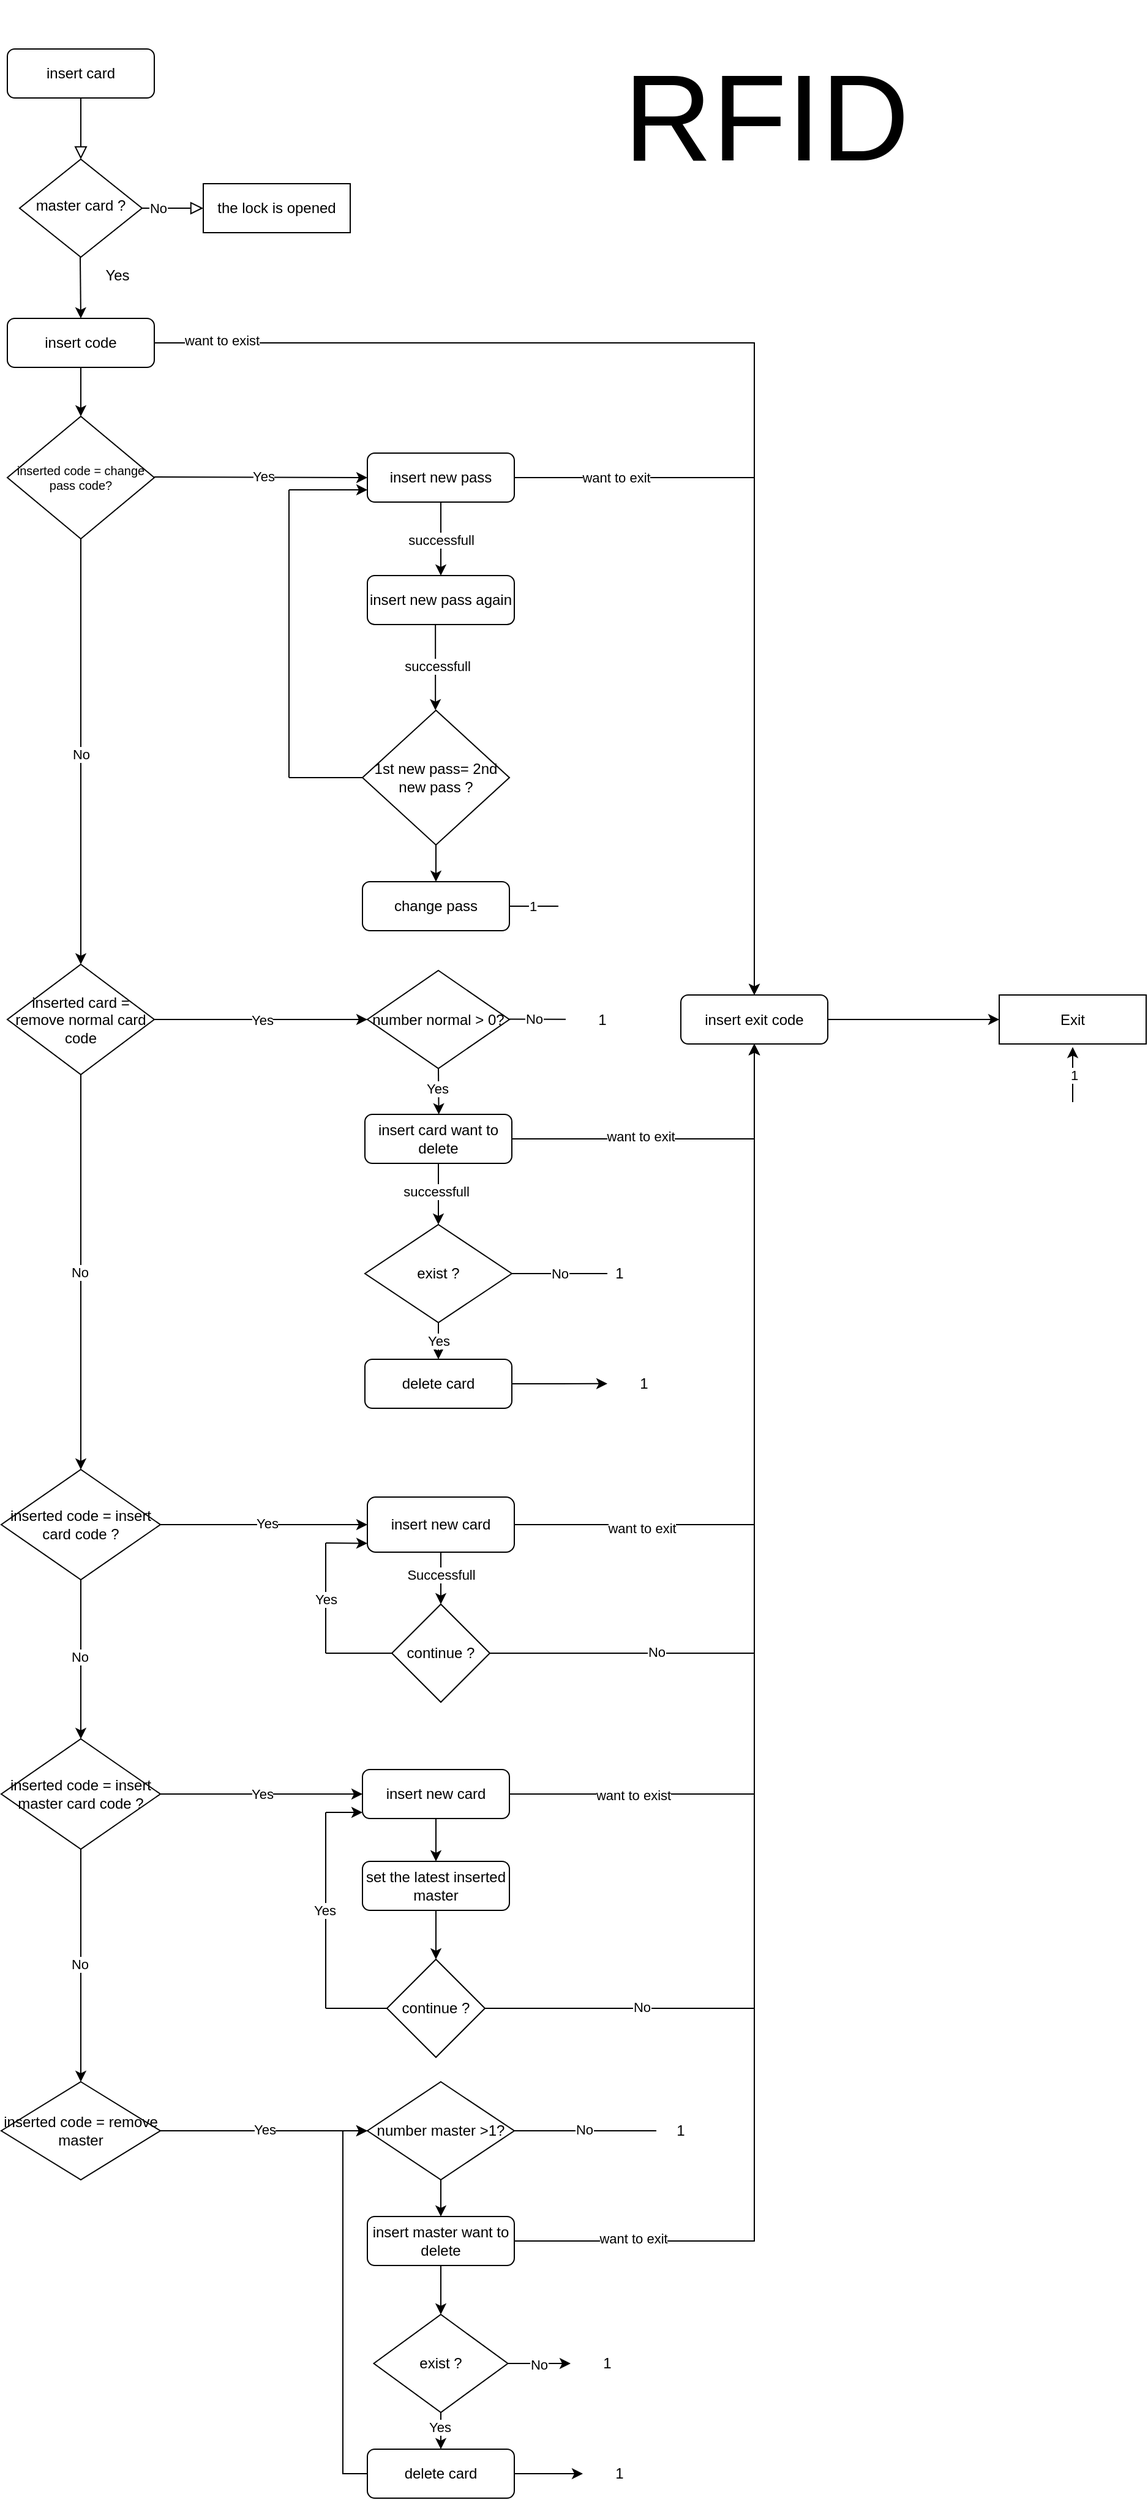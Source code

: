 <mxfile version="21.8.2" type="github">
  <diagram id="C5RBs43oDa-KdzZeNtuy" name="Page-1">
    <mxGraphModel dx="1275" dy="656" grid="1" gridSize="10" guides="1" tooltips="1" connect="1" arrows="1" fold="1" page="1" pageScale="1" pageWidth="500" pageHeight="1200" background="none" math="0" shadow="0">
      <root>
        <mxCell id="WIyWlLk6GJQsqaUBKTNV-0" />
        <mxCell id="WIyWlLk6GJQsqaUBKTNV-1" parent="WIyWlLk6GJQsqaUBKTNV-0" />
        <mxCell id="WIyWlLk6GJQsqaUBKTNV-2" value="" style="rounded=0;html=1;jettySize=auto;orthogonalLoop=1;fontSize=11;endArrow=block;endFill=0;endSize=8;strokeWidth=1;shadow=0;labelBackgroundColor=none;edgeStyle=orthogonalEdgeStyle;" parent="WIyWlLk6GJQsqaUBKTNV-1" source="WIyWlLk6GJQsqaUBKTNV-3" target="WIyWlLk6GJQsqaUBKTNV-6" edge="1">
          <mxGeometry relative="1" as="geometry" />
        </mxCell>
        <mxCell id="WIyWlLk6GJQsqaUBKTNV-3" value="insert card" style="rounded=1;whiteSpace=wrap;html=1;fontSize=12;glass=0;strokeWidth=1;shadow=0;" parent="WIyWlLk6GJQsqaUBKTNV-1" vertex="1">
          <mxGeometry x="60" y="40" width="120" height="40" as="geometry" />
        </mxCell>
        <mxCell id="WIyWlLk6GJQsqaUBKTNV-5" value="" style="edgeStyle=orthogonalEdgeStyle;rounded=0;html=1;jettySize=auto;orthogonalLoop=1;fontSize=11;endArrow=block;endFill=0;endSize=8;strokeWidth=1;shadow=0;labelBackgroundColor=none;" parent="WIyWlLk6GJQsqaUBKTNV-1" source="WIyWlLk6GJQsqaUBKTNV-6" edge="1">
          <mxGeometry y="10" relative="1" as="geometry">
            <mxPoint as="offset" />
            <mxPoint x="220" y="170" as="targetPoint" />
          </mxGeometry>
        </mxCell>
        <mxCell id="kFrVJk0bqqYHsrvZsuyP-3" value="No" style="edgeLabel;html=1;align=center;verticalAlign=middle;resizable=0;points=[];" vertex="1" connectable="0" parent="WIyWlLk6GJQsqaUBKTNV-5">
          <mxGeometry x="-0.511" relative="1" as="geometry">
            <mxPoint as="offset" />
          </mxGeometry>
        </mxCell>
        <mxCell id="WIyWlLk6GJQsqaUBKTNV-6" value="master card ?" style="rhombus;whiteSpace=wrap;html=1;shadow=0;fontFamily=Helvetica;fontSize=12;align=center;strokeWidth=1;spacing=6;spacingTop=-4;" parent="WIyWlLk6GJQsqaUBKTNV-1" vertex="1">
          <mxGeometry x="70" y="130" width="100" height="80" as="geometry" />
        </mxCell>
        <object label="" id="lWDbEQPb5hyfI6znCA0R-2">
          <mxCell style="endArrow=classic;html=1;rounded=0;" parent="WIyWlLk6GJQsqaUBKTNV-1" edge="1">
            <mxGeometry width="50" height="50" relative="1" as="geometry">
              <mxPoint x="119.5" y="210" as="sourcePoint" />
              <mxPoint x="120" y="260" as="targetPoint" />
            </mxGeometry>
          </mxCell>
        </object>
        <mxCell id="lWDbEQPb5hyfI6znCA0R-3" value="Yes" style="text;html=1;strokeColor=none;fillColor=none;align=center;verticalAlign=middle;whiteSpace=wrap;rounded=0;" parent="WIyWlLk6GJQsqaUBKTNV-1" vertex="1">
          <mxGeometry x="120" y="210" width="60" height="30" as="geometry" />
        </mxCell>
        <mxCell id="kFrVJk0bqqYHsrvZsuyP-58" style="edgeStyle=orthogonalEdgeStyle;rounded=0;orthogonalLoop=1;jettySize=auto;html=1;exitX=1;exitY=0.5;exitDx=0;exitDy=0;entryX=0.5;entryY=0;entryDx=0;entryDy=0;" edge="1" parent="WIyWlLk6GJQsqaUBKTNV-1" source="lWDbEQPb5hyfI6znCA0R-5" target="lWDbEQPb5hyfI6znCA0R-78">
          <mxGeometry relative="1" as="geometry" />
        </mxCell>
        <mxCell id="kFrVJk0bqqYHsrvZsuyP-59" value="want to exist" style="edgeLabel;html=1;align=center;verticalAlign=middle;resizable=0;points=[];" vertex="1" connectable="0" parent="kFrVJk0bqqYHsrvZsuyP-58">
          <mxGeometry x="-0.893" y="2" relative="1" as="geometry">
            <mxPoint as="offset" />
          </mxGeometry>
        </mxCell>
        <mxCell id="lWDbEQPb5hyfI6znCA0R-5" value="insert code" style="rounded=1;whiteSpace=wrap;html=1;" parent="WIyWlLk6GJQsqaUBKTNV-1" vertex="1">
          <mxGeometry x="60" y="260" width="120" height="40" as="geometry" />
        </mxCell>
        <mxCell id="lWDbEQPb5hyfI6znCA0R-45" style="edgeStyle=orthogonalEdgeStyle;rounded=0;orthogonalLoop=1;jettySize=auto;html=1;exitX=0.5;exitY=1;exitDx=0;exitDy=0;entryX=0.5;entryY=0;entryDx=0;entryDy=0;" parent="WIyWlLk6GJQsqaUBKTNV-1" source="lWDbEQPb5hyfI6znCA0R-6" target="lWDbEQPb5hyfI6znCA0R-29" edge="1">
          <mxGeometry relative="1" as="geometry" />
        </mxCell>
        <mxCell id="lWDbEQPb5hyfI6znCA0R-56" value="No" style="edgeLabel;html=1;align=center;verticalAlign=middle;resizable=0;points=[];" parent="lWDbEQPb5hyfI6znCA0R-45" vertex="1" connectable="0">
          <mxGeometry x="0.009" y="1" relative="1" as="geometry">
            <mxPoint x="-1" as="offset" />
          </mxGeometry>
        </mxCell>
        <mxCell id="lWDbEQPb5hyfI6znCA0R-6" value="&lt;p align=&quot;center&quot; style=&quot;line-height: 120%; font-size: 10px;&quot;&gt;inserted code = change pass code?&lt;/p&gt;" style="rhombus;whiteSpace=wrap;html=1;align=center;" parent="WIyWlLk6GJQsqaUBKTNV-1" vertex="1">
          <mxGeometry x="60" y="340" width="120" height="100" as="geometry" />
        </mxCell>
        <mxCell id="lWDbEQPb5hyfI6znCA0R-7" value="" style="endArrow=classic;html=1;rounded=0;" parent="WIyWlLk6GJQsqaUBKTNV-1" edge="1">
          <mxGeometry width="50" height="50" relative="1" as="geometry">
            <mxPoint x="120" y="300" as="sourcePoint" />
            <mxPoint x="120" y="340" as="targetPoint" />
          </mxGeometry>
        </mxCell>
        <mxCell id="lWDbEQPb5hyfI6znCA0R-8" value="" style="endArrow=classic;html=1;rounded=0;entryX=0;entryY=0.5;entryDx=0;entryDy=0;" parent="WIyWlLk6GJQsqaUBKTNV-1" target="lWDbEQPb5hyfI6znCA0R-10" edge="1">
          <mxGeometry width="50" height="50" relative="1" as="geometry">
            <mxPoint x="180" y="389.5" as="sourcePoint" />
            <mxPoint x="250" y="390" as="targetPoint" />
          </mxGeometry>
        </mxCell>
        <mxCell id="lWDbEQPb5hyfI6znCA0R-36" value="Yes" style="edgeLabel;html=1;align=center;verticalAlign=middle;resizable=0;points=[];" parent="lWDbEQPb5hyfI6znCA0R-8" vertex="1" connectable="0">
          <mxGeometry x="0.023" y="1" relative="1" as="geometry">
            <mxPoint as="offset" />
          </mxGeometry>
        </mxCell>
        <mxCell id="lWDbEQPb5hyfI6znCA0R-37" style="edgeStyle=orthogonalEdgeStyle;rounded=0;orthogonalLoop=1;jettySize=auto;html=1;exitX=0.5;exitY=1;exitDx=0;exitDy=0;entryX=0.5;entryY=0;entryDx=0;entryDy=0;" parent="WIyWlLk6GJQsqaUBKTNV-1" source="lWDbEQPb5hyfI6znCA0R-10" target="lWDbEQPb5hyfI6znCA0R-11" edge="1">
          <mxGeometry relative="1" as="geometry" />
        </mxCell>
        <mxCell id="lWDbEQPb5hyfI6znCA0R-38" value="successfull" style="edgeLabel;html=1;align=center;verticalAlign=middle;resizable=0;points=[];" parent="lWDbEQPb5hyfI6znCA0R-37" vertex="1" connectable="0">
          <mxGeometry x="0.029" relative="1" as="geometry">
            <mxPoint as="offset" />
          </mxGeometry>
        </mxCell>
        <mxCell id="lWDbEQPb5hyfI6znCA0R-85" style="edgeStyle=orthogonalEdgeStyle;rounded=0;orthogonalLoop=1;jettySize=auto;html=1;exitX=1;exitY=0.5;exitDx=0;exitDy=0;entryX=0.5;entryY=0;entryDx=0;entryDy=0;" parent="WIyWlLk6GJQsqaUBKTNV-1" source="lWDbEQPb5hyfI6znCA0R-10" target="lWDbEQPb5hyfI6znCA0R-78" edge="1">
          <mxGeometry relative="1" as="geometry" />
        </mxCell>
        <mxCell id="kFrVJk0bqqYHsrvZsuyP-60" value="want to exit" style="edgeLabel;html=1;align=center;verticalAlign=middle;resizable=0;points=[];" vertex="1" connectable="0" parent="lWDbEQPb5hyfI6znCA0R-85">
          <mxGeometry x="-0.734" relative="1" as="geometry">
            <mxPoint as="offset" />
          </mxGeometry>
        </mxCell>
        <mxCell id="lWDbEQPb5hyfI6znCA0R-10" value="insert new pass" style="rounded=1;whiteSpace=wrap;html=1;" parent="WIyWlLk6GJQsqaUBKTNV-1" vertex="1">
          <mxGeometry x="354" y="370" width="120" height="40" as="geometry" />
        </mxCell>
        <mxCell id="lWDbEQPb5hyfI6znCA0R-11" value="insert new pass again" style="rounded=1;whiteSpace=wrap;html=1;" parent="WIyWlLk6GJQsqaUBKTNV-1" vertex="1">
          <mxGeometry x="354" y="470" width="120" height="40" as="geometry" />
        </mxCell>
        <mxCell id="lWDbEQPb5hyfI6znCA0R-77" style="edgeStyle=orthogonalEdgeStyle;rounded=0;orthogonalLoop=1;jettySize=auto;html=1;exitX=0.5;exitY=1;exitDx=0;exitDy=0;entryX=0.5;entryY=0;entryDx=0;entryDy=0;" parent="WIyWlLk6GJQsqaUBKTNV-1" source="lWDbEQPb5hyfI6znCA0R-13" target="lWDbEQPb5hyfI6znCA0R-76" edge="1">
          <mxGeometry relative="1" as="geometry" />
        </mxCell>
        <mxCell id="lWDbEQPb5hyfI6znCA0R-13" value="1st new pass= 2nd new pass ?" style="rhombus;whiteSpace=wrap;html=1;" parent="WIyWlLk6GJQsqaUBKTNV-1" vertex="1">
          <mxGeometry x="350" y="580" width="120" height="110" as="geometry" />
        </mxCell>
        <mxCell id="lWDbEQPb5hyfI6znCA0R-75" style="edgeStyle=orthogonalEdgeStyle;rounded=0;orthogonalLoop=1;jettySize=auto;html=1;exitX=0.5;exitY=1;exitDx=0;exitDy=0;entryX=0.5;entryY=0;entryDx=0;entryDy=0;" parent="WIyWlLk6GJQsqaUBKTNV-1" source="lWDbEQPb5hyfI6znCA0R-29" target="lWDbEQPb5hyfI6znCA0R-65" edge="1">
          <mxGeometry relative="1" as="geometry" />
        </mxCell>
        <mxCell id="lWDbEQPb5hyfI6znCA0R-92" value="No" style="edgeLabel;html=1;align=center;verticalAlign=middle;resizable=0;points=[];" parent="lWDbEQPb5hyfI6znCA0R-75" vertex="1" connectable="0">
          <mxGeometry x="-0.0" y="-1" relative="1" as="geometry">
            <mxPoint as="offset" />
          </mxGeometry>
        </mxCell>
        <mxCell id="lWDbEQPb5hyfI6znCA0R-29" value="inserted card = remove normal card code" style="rhombus;whiteSpace=wrap;html=1;" parent="WIyWlLk6GJQsqaUBKTNV-1" vertex="1">
          <mxGeometry x="60" y="787.5" width="120" height="90" as="geometry" />
        </mxCell>
        <mxCell id="lWDbEQPb5hyfI6znCA0R-40" value="" style="endArrow=classic;html=1;rounded=0;" parent="WIyWlLk6GJQsqaUBKTNV-1" edge="1">
          <mxGeometry width="50" height="50" relative="1" as="geometry">
            <mxPoint x="409.58" y="510" as="sourcePoint" />
            <mxPoint x="409.58" y="580" as="targetPoint" />
          </mxGeometry>
        </mxCell>
        <mxCell id="lWDbEQPb5hyfI6znCA0R-51" value="successfull" style="edgeLabel;html=1;align=center;verticalAlign=middle;resizable=0;points=[];" parent="lWDbEQPb5hyfI6znCA0R-40" vertex="1" connectable="0">
          <mxGeometry x="-0.024" y="1" relative="1" as="geometry">
            <mxPoint as="offset" />
          </mxGeometry>
        </mxCell>
        <mxCell id="lWDbEQPb5hyfI6znCA0R-48" value="" style="endArrow=none;html=1;rounded=0;entryX=0;entryY=0.5;entryDx=0;entryDy=0;" parent="WIyWlLk6GJQsqaUBKTNV-1" target="lWDbEQPb5hyfI6znCA0R-13" edge="1">
          <mxGeometry width="50" height="50" relative="1" as="geometry">
            <mxPoint x="290" y="635" as="sourcePoint" />
            <mxPoint x="330" y="590" as="targetPoint" />
          </mxGeometry>
        </mxCell>
        <mxCell id="lWDbEQPb5hyfI6znCA0R-49" value="" style="endArrow=none;html=1;rounded=0;" parent="WIyWlLk6GJQsqaUBKTNV-1" edge="1">
          <mxGeometry width="50" height="50" relative="1" as="geometry">
            <mxPoint x="290" y="635" as="sourcePoint" />
            <mxPoint x="290" y="400" as="targetPoint" />
          </mxGeometry>
        </mxCell>
        <mxCell id="lWDbEQPb5hyfI6znCA0R-50" value="" style="endArrow=classic;html=1;rounded=0;entryX=0;entryY=0.75;entryDx=0;entryDy=0;" parent="WIyWlLk6GJQsqaUBKTNV-1" target="lWDbEQPb5hyfI6znCA0R-10" edge="1">
          <mxGeometry width="50" height="50" relative="1" as="geometry">
            <mxPoint x="290" y="400" as="sourcePoint" />
            <mxPoint x="350" y="400" as="targetPoint" />
          </mxGeometry>
        </mxCell>
        <mxCell id="lWDbEQPb5hyfI6znCA0R-54" value="" style="endArrow=classic;html=1;rounded=0;exitX=1;exitY=0.5;exitDx=0;exitDy=0;" parent="WIyWlLk6GJQsqaUBKTNV-1" source="lWDbEQPb5hyfI6znCA0R-29" edge="1">
          <mxGeometry width="50" height="50" relative="1" as="geometry">
            <mxPoint x="180" y="840" as="sourcePoint" />
            <mxPoint x="354" y="832.5" as="targetPoint" />
          </mxGeometry>
        </mxCell>
        <mxCell id="kFrVJk0bqqYHsrvZsuyP-4" value="Yes" style="edgeLabel;html=1;align=center;verticalAlign=middle;resizable=0;points=[];" vertex="1" connectable="0" parent="lWDbEQPb5hyfI6znCA0R-54">
          <mxGeometry x="0.01" y="-1" relative="1" as="geometry">
            <mxPoint y="-1" as="offset" />
          </mxGeometry>
        </mxCell>
        <mxCell id="lWDbEQPb5hyfI6znCA0R-67" style="edgeStyle=orthogonalEdgeStyle;rounded=0;orthogonalLoop=1;jettySize=auto;html=1;exitX=1;exitY=0.5;exitDx=0;exitDy=0;entryX=0;entryY=0.5;entryDx=0;entryDy=0;" parent="WIyWlLk6GJQsqaUBKTNV-1" source="lWDbEQPb5hyfI6znCA0R-65" target="lWDbEQPb5hyfI6znCA0R-66" edge="1">
          <mxGeometry relative="1" as="geometry" />
        </mxCell>
        <mxCell id="kFrVJk0bqqYHsrvZsuyP-5" value="Yes" style="edgeLabel;html=1;align=center;verticalAlign=middle;resizable=0;points=[];" vertex="1" connectable="0" parent="lWDbEQPb5hyfI6znCA0R-67">
          <mxGeometry x="0.027" y="1" relative="1" as="geometry">
            <mxPoint as="offset" />
          </mxGeometry>
        </mxCell>
        <mxCell id="lWDbEQPb5hyfI6znCA0R-121" style="edgeStyle=orthogonalEdgeStyle;rounded=0;orthogonalLoop=1;jettySize=auto;html=1;exitX=0.5;exitY=1;exitDx=0;exitDy=0;entryX=0.5;entryY=0;entryDx=0;entryDy=0;" parent="WIyWlLk6GJQsqaUBKTNV-1" source="lWDbEQPb5hyfI6znCA0R-65" target="lWDbEQPb5hyfI6znCA0R-93" edge="1">
          <mxGeometry relative="1" as="geometry" />
        </mxCell>
        <mxCell id="lWDbEQPb5hyfI6znCA0R-122" value="No" style="edgeLabel;html=1;align=center;verticalAlign=middle;resizable=0;points=[];" parent="lWDbEQPb5hyfI6znCA0R-121" vertex="1" connectable="0">
          <mxGeometry x="-0.04" y="-1" relative="1" as="geometry">
            <mxPoint as="offset" />
          </mxGeometry>
        </mxCell>
        <mxCell id="lWDbEQPb5hyfI6znCA0R-65" value="inserted code = insert card code ?" style="rhombus;whiteSpace=wrap;html=1;" parent="WIyWlLk6GJQsqaUBKTNV-1" vertex="1">
          <mxGeometry x="55" y="1200" width="130" height="90" as="geometry" />
        </mxCell>
        <mxCell id="lWDbEQPb5hyfI6znCA0R-69" style="edgeStyle=orthogonalEdgeStyle;rounded=0;orthogonalLoop=1;jettySize=auto;html=1;exitX=0.5;exitY=1;exitDx=0;exitDy=0;entryX=0.5;entryY=0;entryDx=0;entryDy=0;" parent="WIyWlLk6GJQsqaUBKTNV-1" source="lWDbEQPb5hyfI6znCA0R-66" target="lWDbEQPb5hyfI6znCA0R-68" edge="1">
          <mxGeometry relative="1" as="geometry" />
        </mxCell>
        <mxCell id="kFrVJk0bqqYHsrvZsuyP-13" value="Successfull" style="edgeLabel;html=1;align=center;verticalAlign=middle;resizable=0;points=[];" vertex="1" connectable="0" parent="lWDbEQPb5hyfI6znCA0R-69">
          <mxGeometry x="-0.157" relative="1" as="geometry">
            <mxPoint as="offset" />
          </mxGeometry>
        </mxCell>
        <mxCell id="lWDbEQPb5hyfI6znCA0R-88" style="edgeStyle=orthogonalEdgeStyle;rounded=0;orthogonalLoop=1;jettySize=auto;html=1;exitX=1;exitY=0.5;exitDx=0;exitDy=0;entryX=0.5;entryY=1;entryDx=0;entryDy=0;" parent="WIyWlLk6GJQsqaUBKTNV-1" source="lWDbEQPb5hyfI6znCA0R-66" target="lWDbEQPb5hyfI6znCA0R-78" edge="1">
          <mxGeometry relative="1" as="geometry" />
        </mxCell>
        <mxCell id="kFrVJk0bqqYHsrvZsuyP-62" value="want to exit" style="edgeLabel;html=1;align=center;verticalAlign=middle;resizable=0;points=[];" vertex="1" connectable="0" parent="lWDbEQPb5hyfI6znCA0R-88">
          <mxGeometry x="-0.649" y="-3" relative="1" as="geometry">
            <mxPoint as="offset" />
          </mxGeometry>
        </mxCell>
        <mxCell id="lWDbEQPb5hyfI6znCA0R-66" value="insert new card" style="rounded=1;whiteSpace=wrap;html=1;" parent="WIyWlLk6GJQsqaUBKTNV-1" vertex="1">
          <mxGeometry x="354" y="1222.5" width="120" height="45" as="geometry" />
        </mxCell>
        <mxCell id="lWDbEQPb5hyfI6znCA0R-90" style="edgeStyle=orthogonalEdgeStyle;rounded=0;orthogonalLoop=1;jettySize=auto;html=1;exitX=1;exitY=0.5;exitDx=0;exitDy=0;entryX=0.5;entryY=1;entryDx=0;entryDy=0;" parent="WIyWlLk6GJQsqaUBKTNV-1" source="lWDbEQPb5hyfI6znCA0R-68" target="lWDbEQPb5hyfI6znCA0R-78" edge="1">
          <mxGeometry relative="1" as="geometry" />
        </mxCell>
        <mxCell id="lWDbEQPb5hyfI6znCA0R-91" value="&lt;div&gt;No&lt;/div&gt;" style="edgeLabel;html=1;align=center;verticalAlign=middle;resizable=0;points=[];" parent="lWDbEQPb5hyfI6znCA0R-90" vertex="1" connectable="0">
          <mxGeometry x="-0.619" y="1" relative="1" as="geometry">
            <mxPoint as="offset" />
          </mxGeometry>
        </mxCell>
        <mxCell id="lWDbEQPb5hyfI6znCA0R-68" value="continue ?" style="rhombus;whiteSpace=wrap;html=1;" parent="WIyWlLk6GJQsqaUBKTNV-1" vertex="1">
          <mxGeometry x="374" y="1310" width="80" height="80" as="geometry" />
        </mxCell>
        <mxCell id="lWDbEQPb5hyfI6znCA0R-70" value="" style="endArrow=none;html=1;rounded=0;entryX=0;entryY=0.5;entryDx=0;entryDy=0;" parent="WIyWlLk6GJQsqaUBKTNV-1" target="lWDbEQPb5hyfI6znCA0R-68" edge="1">
          <mxGeometry width="50" height="50" relative="1" as="geometry">
            <mxPoint x="320" y="1350" as="sourcePoint" />
            <mxPoint x="354" y="1349.62" as="targetPoint" />
          </mxGeometry>
        </mxCell>
        <mxCell id="lWDbEQPb5hyfI6znCA0R-72" value="" style="endArrow=none;html=1;rounded=0;" parent="WIyWlLk6GJQsqaUBKTNV-1" edge="1">
          <mxGeometry width="50" height="50" relative="1" as="geometry">
            <mxPoint x="320" y="1350" as="sourcePoint" />
            <mxPoint x="320" y="1260" as="targetPoint" />
          </mxGeometry>
        </mxCell>
        <mxCell id="lWDbEQPb5hyfI6znCA0R-74" value="&lt;div&gt;Yes&lt;/div&gt;" style="edgeLabel;html=1;align=center;verticalAlign=middle;resizable=0;points=[];" parent="lWDbEQPb5hyfI6znCA0R-72" vertex="1" connectable="0">
          <mxGeometry x="-0.011" relative="1" as="geometry">
            <mxPoint as="offset" />
          </mxGeometry>
        </mxCell>
        <mxCell id="lWDbEQPb5hyfI6znCA0R-73" value="" style="endArrow=classic;html=1;rounded=0;entryX=0;entryY=0.75;entryDx=0;entryDy=0;" parent="WIyWlLk6GJQsqaUBKTNV-1" edge="1">
          <mxGeometry width="50" height="50" relative="1" as="geometry">
            <mxPoint x="320" y="1260" as="sourcePoint" />
            <mxPoint x="354" y="1260.25" as="targetPoint" />
          </mxGeometry>
        </mxCell>
        <mxCell id="lWDbEQPb5hyfI6znCA0R-76" value="change pass" style="rounded=1;whiteSpace=wrap;html=1;" parent="WIyWlLk6GJQsqaUBKTNV-1" vertex="1">
          <mxGeometry x="350" y="720" width="120" height="40" as="geometry" />
        </mxCell>
        <mxCell id="lWDbEQPb5hyfI6znCA0R-116" style="edgeStyle=orthogonalEdgeStyle;rounded=0;orthogonalLoop=1;jettySize=auto;html=1;exitX=1;exitY=0.5;exitDx=0;exitDy=0;entryX=0;entryY=0.5;entryDx=0;entryDy=0;" parent="WIyWlLk6GJQsqaUBKTNV-1" source="lWDbEQPb5hyfI6znCA0R-78" target="lWDbEQPb5hyfI6znCA0R-113" edge="1">
          <mxGeometry relative="1" as="geometry" />
        </mxCell>
        <mxCell id="lWDbEQPb5hyfI6znCA0R-78" value="insert exit code" style="rounded=1;whiteSpace=wrap;html=1;" parent="WIyWlLk6GJQsqaUBKTNV-1" vertex="1">
          <mxGeometry x="610" y="812.5" width="120" height="40" as="geometry" />
        </mxCell>
        <mxCell id="lWDbEQPb5hyfI6znCA0R-84" value="the lock is opened" style="rounded=0;whiteSpace=wrap;html=1;" parent="WIyWlLk6GJQsqaUBKTNV-1" vertex="1">
          <mxGeometry x="220" y="150" width="120" height="40" as="geometry" />
        </mxCell>
        <mxCell id="lWDbEQPb5hyfI6znCA0R-95" style="edgeStyle=orthogonalEdgeStyle;rounded=0;orthogonalLoop=1;jettySize=auto;html=1;exitX=1;exitY=0.5;exitDx=0;exitDy=0;entryX=0;entryY=0.5;entryDx=0;entryDy=0;" parent="WIyWlLk6GJQsqaUBKTNV-1" source="lWDbEQPb5hyfI6znCA0R-93" target="lWDbEQPb5hyfI6znCA0R-94" edge="1">
          <mxGeometry relative="1" as="geometry" />
        </mxCell>
        <mxCell id="kFrVJk0bqqYHsrvZsuyP-6" value="Yes" style="edgeLabel;html=1;align=center;verticalAlign=middle;resizable=0;points=[];" vertex="1" connectable="0" parent="lWDbEQPb5hyfI6znCA0R-95">
          <mxGeometry x="-0.001" relative="1" as="geometry">
            <mxPoint as="offset" />
          </mxGeometry>
        </mxCell>
        <mxCell id="kFrVJk0bqqYHsrvZsuyP-1" style="edgeStyle=orthogonalEdgeStyle;rounded=0;orthogonalLoop=1;jettySize=auto;html=1;exitX=0.5;exitY=1;exitDx=0;exitDy=0;entryX=0.5;entryY=0;entryDx=0;entryDy=0;" edge="1" parent="WIyWlLk6GJQsqaUBKTNV-1" source="lWDbEQPb5hyfI6znCA0R-93" target="kFrVJk0bqqYHsrvZsuyP-0">
          <mxGeometry relative="1" as="geometry" />
        </mxCell>
        <mxCell id="kFrVJk0bqqYHsrvZsuyP-2" value="No" style="edgeLabel;html=1;align=center;verticalAlign=middle;resizable=0;points=[];" vertex="1" connectable="0" parent="kFrVJk0bqqYHsrvZsuyP-1">
          <mxGeometry x="-0.012" y="-1" relative="1" as="geometry">
            <mxPoint as="offset" />
          </mxGeometry>
        </mxCell>
        <mxCell id="lWDbEQPb5hyfI6znCA0R-93" value="inserted code = insert master card code ?" style="rhombus;whiteSpace=wrap;html=1;" parent="WIyWlLk6GJQsqaUBKTNV-1" vertex="1">
          <mxGeometry x="55" y="1420" width="130" height="90" as="geometry" />
        </mxCell>
        <mxCell id="lWDbEQPb5hyfI6znCA0R-100" style="edgeStyle=orthogonalEdgeStyle;rounded=0;orthogonalLoop=1;jettySize=auto;html=1;exitX=0.5;exitY=1;exitDx=0;exitDy=0;entryX=0.5;entryY=0;entryDx=0;entryDy=0;" parent="WIyWlLk6GJQsqaUBKTNV-1" source="lWDbEQPb5hyfI6znCA0R-94" target="lWDbEQPb5hyfI6znCA0R-96" edge="1">
          <mxGeometry relative="1" as="geometry" />
        </mxCell>
        <mxCell id="kFrVJk0bqqYHsrvZsuyP-21" style="edgeStyle=orthogonalEdgeStyle;rounded=0;orthogonalLoop=1;jettySize=auto;html=1;exitX=1;exitY=0.5;exitDx=0;exitDy=0;entryX=0.5;entryY=1;entryDx=0;entryDy=0;" edge="1" parent="WIyWlLk6GJQsqaUBKTNV-1" source="lWDbEQPb5hyfI6znCA0R-94" target="lWDbEQPb5hyfI6znCA0R-78">
          <mxGeometry relative="1" as="geometry" />
        </mxCell>
        <mxCell id="kFrVJk0bqqYHsrvZsuyP-63" value="want to exist" style="edgeLabel;html=1;align=center;verticalAlign=middle;resizable=0;points=[];" vertex="1" connectable="0" parent="kFrVJk0bqqYHsrvZsuyP-21">
          <mxGeometry x="-0.751" y="-1" relative="1" as="geometry">
            <mxPoint as="offset" />
          </mxGeometry>
        </mxCell>
        <mxCell id="lWDbEQPb5hyfI6znCA0R-94" value="insert new card" style="rounded=1;whiteSpace=wrap;html=1;" parent="WIyWlLk6GJQsqaUBKTNV-1" vertex="1">
          <mxGeometry x="350" y="1445" width="120" height="40" as="geometry" />
        </mxCell>
        <mxCell id="lWDbEQPb5hyfI6znCA0R-102" style="edgeStyle=orthogonalEdgeStyle;rounded=0;orthogonalLoop=1;jettySize=auto;html=1;exitX=0.5;exitY=1;exitDx=0;exitDy=0;entryX=0.5;entryY=0;entryDx=0;entryDy=0;" parent="WIyWlLk6GJQsqaUBKTNV-1" source="lWDbEQPb5hyfI6znCA0R-96" target="lWDbEQPb5hyfI6znCA0R-101" edge="1">
          <mxGeometry relative="1" as="geometry" />
        </mxCell>
        <mxCell id="lWDbEQPb5hyfI6znCA0R-96" value="set the latest inserted master" style="rounded=1;whiteSpace=wrap;html=1;" parent="WIyWlLk6GJQsqaUBKTNV-1" vertex="1">
          <mxGeometry x="350" y="1520" width="120" height="40" as="geometry" />
        </mxCell>
        <mxCell id="lWDbEQPb5hyfI6znCA0R-108" style="edgeStyle=orthogonalEdgeStyle;rounded=0;orthogonalLoop=1;jettySize=auto;html=1;exitX=1;exitY=0.5;exitDx=0;exitDy=0;entryX=0.5;entryY=1;entryDx=0;entryDy=0;" parent="WIyWlLk6GJQsqaUBKTNV-1" source="lWDbEQPb5hyfI6znCA0R-101" target="lWDbEQPb5hyfI6znCA0R-78" edge="1">
          <mxGeometry relative="1" as="geometry" />
        </mxCell>
        <mxCell id="lWDbEQPb5hyfI6znCA0R-110" value="&lt;div&gt;No&lt;/div&gt;" style="edgeLabel;html=1;align=center;verticalAlign=middle;resizable=0;points=[];" parent="lWDbEQPb5hyfI6znCA0R-108" vertex="1" connectable="0">
          <mxGeometry x="-0.746" y="1" relative="1" as="geometry">
            <mxPoint as="offset" />
          </mxGeometry>
        </mxCell>
        <mxCell id="lWDbEQPb5hyfI6znCA0R-101" value="continue ?" style="rhombus;whiteSpace=wrap;html=1;" parent="WIyWlLk6GJQsqaUBKTNV-1" vertex="1">
          <mxGeometry x="370" y="1600" width="80" height="80" as="geometry" />
        </mxCell>
        <mxCell id="lWDbEQPb5hyfI6znCA0R-104" value="" style="endArrow=none;html=1;rounded=0;" parent="WIyWlLk6GJQsqaUBKTNV-1" edge="1">
          <mxGeometry width="50" height="50" relative="1" as="geometry">
            <mxPoint x="320" y="1640" as="sourcePoint" />
            <mxPoint x="370" y="1640" as="targetPoint" />
          </mxGeometry>
        </mxCell>
        <mxCell id="lWDbEQPb5hyfI6znCA0R-105" value="" style="endArrow=none;html=1;rounded=0;" parent="WIyWlLk6GJQsqaUBKTNV-1" edge="1">
          <mxGeometry width="50" height="50" relative="1" as="geometry">
            <mxPoint x="320" y="1640" as="sourcePoint" />
            <mxPoint x="320" y="1480" as="targetPoint" />
          </mxGeometry>
        </mxCell>
        <mxCell id="lWDbEQPb5hyfI6znCA0R-109" value="Yes" style="edgeLabel;html=1;align=center;verticalAlign=middle;resizable=0;points=[];" parent="lWDbEQPb5hyfI6znCA0R-105" vertex="1" connectable="0">
          <mxGeometry x="0.001" y="1" relative="1" as="geometry">
            <mxPoint as="offset" />
          </mxGeometry>
        </mxCell>
        <mxCell id="lWDbEQPb5hyfI6znCA0R-106" value="" style="endArrow=classic;html=1;rounded=0;" parent="WIyWlLk6GJQsqaUBKTNV-1" edge="1">
          <mxGeometry width="50" height="50" relative="1" as="geometry">
            <mxPoint x="320" y="1480" as="sourcePoint" />
            <mxPoint x="350" y="1480" as="targetPoint" />
          </mxGeometry>
        </mxCell>
        <mxCell id="lWDbEQPb5hyfI6znCA0R-111" value="" style="endArrow=none;html=1;rounded=0;" parent="WIyWlLk6GJQsqaUBKTNV-1" edge="1">
          <mxGeometry width="50" height="50" relative="1" as="geometry">
            <mxPoint x="470" y="740" as="sourcePoint" />
            <mxPoint x="510" y="740" as="targetPoint" />
          </mxGeometry>
        </mxCell>
        <mxCell id="lWDbEQPb5hyfI6znCA0R-112" value="&lt;div&gt;1&lt;/div&gt;" style="edgeLabel;html=1;align=center;verticalAlign=middle;resizable=0;points=[];" parent="lWDbEQPb5hyfI6znCA0R-111" vertex="1" connectable="0">
          <mxGeometry x="-0.05" y="1" relative="1" as="geometry">
            <mxPoint y="1" as="offset" />
          </mxGeometry>
        </mxCell>
        <mxCell id="lWDbEQPb5hyfI6znCA0R-113" value="Exit" style="rounded=0;whiteSpace=wrap;html=1;" parent="WIyWlLk6GJQsqaUBKTNV-1" vertex="1">
          <mxGeometry x="870" y="812.5" width="120" height="40" as="geometry" />
        </mxCell>
        <mxCell id="lWDbEQPb5hyfI6znCA0R-119" value="" style="endArrow=classic;html=1;rounded=0;" parent="WIyWlLk6GJQsqaUBKTNV-1" edge="1">
          <mxGeometry width="50" height="50" relative="1" as="geometry">
            <mxPoint x="930" y="900" as="sourcePoint" />
            <mxPoint x="930" y="855" as="targetPoint" />
          </mxGeometry>
        </mxCell>
        <mxCell id="lWDbEQPb5hyfI6znCA0R-120" value="1" style="edgeLabel;html=1;align=center;verticalAlign=middle;resizable=0;points=[];" parent="lWDbEQPb5hyfI6znCA0R-119" vertex="1" connectable="0">
          <mxGeometry x="0.007" y="-1" relative="1" as="geometry">
            <mxPoint as="offset" />
          </mxGeometry>
        </mxCell>
        <mxCell id="kFrVJk0bqqYHsrvZsuyP-8" style="edgeStyle=orthogonalEdgeStyle;rounded=0;orthogonalLoop=1;jettySize=auto;html=1;exitX=1;exitY=0.5;exitDx=0;exitDy=0;entryX=0;entryY=0.5;entryDx=0;entryDy=0;" edge="1" parent="WIyWlLk6GJQsqaUBKTNV-1" source="kFrVJk0bqqYHsrvZsuyP-0" target="kFrVJk0bqqYHsrvZsuyP-7">
          <mxGeometry relative="1" as="geometry" />
        </mxCell>
        <mxCell id="kFrVJk0bqqYHsrvZsuyP-9" value="Yes" style="edgeLabel;html=1;align=center;verticalAlign=middle;resizable=0;points=[];" vertex="1" connectable="0" parent="kFrVJk0bqqYHsrvZsuyP-8">
          <mxGeometry x="0.004" y="1" relative="1" as="geometry">
            <mxPoint as="offset" />
          </mxGeometry>
        </mxCell>
        <mxCell id="kFrVJk0bqqYHsrvZsuyP-0" value="inserted code = remove master" style="rhombus;whiteSpace=wrap;html=1;" vertex="1" parent="WIyWlLk6GJQsqaUBKTNV-1">
          <mxGeometry x="55" y="1700" width="130" height="80" as="geometry" />
        </mxCell>
        <mxCell id="kFrVJk0bqqYHsrvZsuyP-15" style="edgeStyle=orthogonalEdgeStyle;rounded=0;orthogonalLoop=1;jettySize=auto;html=1;exitX=0.5;exitY=1;exitDx=0;exitDy=0;entryX=0.5;entryY=0;entryDx=0;entryDy=0;" edge="1" parent="WIyWlLk6GJQsqaUBKTNV-1" source="kFrVJk0bqqYHsrvZsuyP-7" target="kFrVJk0bqqYHsrvZsuyP-14">
          <mxGeometry relative="1" as="geometry" />
        </mxCell>
        <mxCell id="kFrVJk0bqqYHsrvZsuyP-7" value="number master &amp;gt;1?" style="rhombus;whiteSpace=wrap;html=1;points=[[0,0,0,0,0],[0,0.5,0,0,0],[0,1,0,0,0],[0.5,0,0,0,0],[0.5,1,0,0,0],[1,0,0,0,0],[1,0.5,0,0,0],[1,1,0,0,0]];" vertex="1" parent="WIyWlLk6GJQsqaUBKTNV-1">
          <mxGeometry x="354" y="1700" width="120" height="80" as="geometry" />
        </mxCell>
        <mxCell id="kFrVJk0bqqYHsrvZsuyP-10" value="" style="endArrow=none;html=1;rounded=0;" edge="1" parent="WIyWlLk6GJQsqaUBKTNV-1">
          <mxGeometry width="50" height="50" relative="1" as="geometry">
            <mxPoint x="474" y="1740" as="sourcePoint" />
            <mxPoint x="590" y="1740" as="targetPoint" />
          </mxGeometry>
        </mxCell>
        <mxCell id="kFrVJk0bqqYHsrvZsuyP-11" value="No" style="edgeLabel;html=1;align=center;verticalAlign=middle;resizable=0;points=[];" vertex="1" connectable="0" parent="kFrVJk0bqqYHsrvZsuyP-10">
          <mxGeometry x="-0.022" y="1" relative="1" as="geometry">
            <mxPoint as="offset" />
          </mxGeometry>
        </mxCell>
        <mxCell id="kFrVJk0bqqYHsrvZsuyP-12" value="&lt;div&gt;1&lt;/div&gt;" style="text;html=1;strokeColor=none;fillColor=none;align=center;verticalAlign=middle;whiteSpace=wrap;rounded=0;" vertex="1" parent="WIyWlLk6GJQsqaUBKTNV-1">
          <mxGeometry x="580" y="1725" width="60" height="30" as="geometry" />
        </mxCell>
        <mxCell id="kFrVJk0bqqYHsrvZsuyP-18" style="edgeStyle=orthogonalEdgeStyle;rounded=0;orthogonalLoop=1;jettySize=auto;html=1;exitX=0.5;exitY=1;exitDx=0;exitDy=0;" edge="1" parent="WIyWlLk6GJQsqaUBKTNV-1" source="kFrVJk0bqqYHsrvZsuyP-14">
          <mxGeometry relative="1" as="geometry">
            <mxPoint x="414" y="1890" as="targetPoint" />
          </mxGeometry>
        </mxCell>
        <mxCell id="kFrVJk0bqqYHsrvZsuyP-20" style="edgeStyle=orthogonalEdgeStyle;rounded=0;orthogonalLoop=1;jettySize=auto;html=1;exitX=1;exitY=0.5;exitDx=0;exitDy=0;entryX=0.5;entryY=1;entryDx=0;entryDy=0;" edge="1" parent="WIyWlLk6GJQsqaUBKTNV-1" source="kFrVJk0bqqYHsrvZsuyP-14" target="lWDbEQPb5hyfI6znCA0R-78">
          <mxGeometry relative="1" as="geometry" />
        </mxCell>
        <mxCell id="kFrVJk0bqqYHsrvZsuyP-64" value="want to exit" style="edgeLabel;html=1;align=center;verticalAlign=middle;resizable=0;points=[];" vertex="1" connectable="0" parent="kFrVJk0bqqYHsrvZsuyP-20">
          <mxGeometry x="-0.835" y="2" relative="1" as="geometry">
            <mxPoint as="offset" />
          </mxGeometry>
        </mxCell>
        <mxCell id="kFrVJk0bqqYHsrvZsuyP-14" value="insert master want to delete" style="rounded=1;whiteSpace=wrap;html=1;" vertex="1" parent="WIyWlLk6GJQsqaUBKTNV-1">
          <mxGeometry x="354" y="1810" width="120" height="40" as="geometry" />
        </mxCell>
        <mxCell id="kFrVJk0bqqYHsrvZsuyP-23" value="&lt;font style=&quot;font-size: 100px;&quot;&gt;RFID&lt;/font&gt;" style="text;html=1;strokeColor=none;fillColor=none;align=center;verticalAlign=middle;whiteSpace=wrap;rounded=0;" vertex="1" parent="WIyWlLk6GJQsqaUBKTNV-1">
          <mxGeometry x="500" width="360" height="190" as="geometry" />
        </mxCell>
        <mxCell id="kFrVJk0bqqYHsrvZsuyP-32" style="edgeStyle=orthogonalEdgeStyle;rounded=0;orthogonalLoop=1;jettySize=auto;html=1;exitX=0.5;exitY=1;exitDx=0;exitDy=0;" edge="1" parent="WIyWlLk6GJQsqaUBKTNV-1" source="kFrVJk0bqqYHsrvZsuyP-24">
          <mxGeometry relative="1" as="geometry">
            <mxPoint x="412.333" y="910" as="targetPoint" />
          </mxGeometry>
        </mxCell>
        <mxCell id="kFrVJk0bqqYHsrvZsuyP-42" value="Yes" style="edgeLabel;html=1;align=center;verticalAlign=middle;resizable=0;points=[];" vertex="1" connectable="0" parent="kFrVJk0bqqYHsrvZsuyP-32">
          <mxGeometry x="-0.143" y="-1" relative="1" as="geometry">
            <mxPoint as="offset" />
          </mxGeometry>
        </mxCell>
        <mxCell id="kFrVJk0bqqYHsrvZsuyP-24" value="number normal &amp;gt; 0?" style="rhombus;whiteSpace=wrap;html=1;" vertex="1" parent="WIyWlLk6GJQsqaUBKTNV-1">
          <mxGeometry x="354" y="792.5" width="116" height="80" as="geometry" />
        </mxCell>
        <mxCell id="kFrVJk0bqqYHsrvZsuyP-33" style="edgeStyle=orthogonalEdgeStyle;rounded=0;orthogonalLoop=1;jettySize=auto;html=1;exitX=0.5;exitY=1;exitDx=0;exitDy=0;entryX=0.5;entryY=0;entryDx=0;entryDy=0;" edge="1" parent="WIyWlLk6GJQsqaUBKTNV-1" source="kFrVJk0bqqYHsrvZsuyP-25" target="kFrVJk0bqqYHsrvZsuyP-26">
          <mxGeometry relative="1" as="geometry" />
        </mxCell>
        <mxCell id="kFrVJk0bqqYHsrvZsuyP-38" value="successfull" style="edgeLabel;html=1;align=center;verticalAlign=middle;resizable=0;points=[];" vertex="1" connectable="0" parent="kFrVJk0bqqYHsrvZsuyP-33">
          <mxGeometry x="-0.103" y="-2" relative="1" as="geometry">
            <mxPoint as="offset" />
          </mxGeometry>
        </mxCell>
        <mxCell id="kFrVJk0bqqYHsrvZsuyP-43" style="edgeStyle=orthogonalEdgeStyle;rounded=0;orthogonalLoop=1;jettySize=auto;html=1;exitX=1;exitY=0.5;exitDx=0;exitDy=0;entryX=0.5;entryY=1;entryDx=0;entryDy=0;" edge="1" parent="WIyWlLk6GJQsqaUBKTNV-1" source="kFrVJk0bqqYHsrvZsuyP-25" target="lWDbEQPb5hyfI6znCA0R-78">
          <mxGeometry relative="1" as="geometry" />
        </mxCell>
        <mxCell id="kFrVJk0bqqYHsrvZsuyP-61" value="want to exit" style="edgeLabel;html=1;align=center;verticalAlign=middle;resizable=0;points=[];" vertex="1" connectable="0" parent="kFrVJk0bqqYHsrvZsuyP-43">
          <mxGeometry x="-0.243" y="2" relative="1" as="geometry">
            <mxPoint as="offset" />
          </mxGeometry>
        </mxCell>
        <mxCell id="kFrVJk0bqqYHsrvZsuyP-25" value="insert card want to delete" style="rounded=1;whiteSpace=wrap;html=1;" vertex="1" parent="WIyWlLk6GJQsqaUBKTNV-1">
          <mxGeometry x="352" y="910" width="120" height="40" as="geometry" />
        </mxCell>
        <mxCell id="kFrVJk0bqqYHsrvZsuyP-28" style="edgeStyle=orthogonalEdgeStyle;rounded=0;orthogonalLoop=1;jettySize=auto;html=1;exitX=0.5;exitY=1;exitDx=0;exitDy=0;entryX=0.5;entryY=0;entryDx=0;entryDy=0;" edge="1" parent="WIyWlLk6GJQsqaUBKTNV-1" source="kFrVJk0bqqYHsrvZsuyP-26" target="kFrVJk0bqqYHsrvZsuyP-27">
          <mxGeometry relative="1" as="geometry" />
        </mxCell>
        <mxCell id="kFrVJk0bqqYHsrvZsuyP-34" value="Yes" style="edgeLabel;html=1;align=center;verticalAlign=middle;resizable=0;points=[];" vertex="1" connectable="0" parent="kFrVJk0bqqYHsrvZsuyP-28">
          <mxGeometry x="-0.001" relative="1" as="geometry">
            <mxPoint as="offset" />
          </mxGeometry>
        </mxCell>
        <mxCell id="kFrVJk0bqqYHsrvZsuyP-26" value="exist ?" style="rhombus;whiteSpace=wrap;html=1;" vertex="1" parent="WIyWlLk6GJQsqaUBKTNV-1">
          <mxGeometry x="352" y="1000" width="120" height="80" as="geometry" />
        </mxCell>
        <mxCell id="kFrVJk0bqqYHsrvZsuyP-46" style="edgeStyle=orthogonalEdgeStyle;rounded=0;orthogonalLoop=1;jettySize=auto;html=1;exitX=1;exitY=0.5;exitDx=0;exitDy=0;" edge="1" parent="WIyWlLk6GJQsqaUBKTNV-1" source="kFrVJk0bqqYHsrvZsuyP-27">
          <mxGeometry relative="1" as="geometry">
            <mxPoint x="550" y="1129.889" as="targetPoint" />
          </mxGeometry>
        </mxCell>
        <mxCell id="kFrVJk0bqqYHsrvZsuyP-27" value="delete card" style="rounded=1;whiteSpace=wrap;html=1;" vertex="1" parent="WIyWlLk6GJQsqaUBKTNV-1">
          <mxGeometry x="352" y="1110" width="120" height="40" as="geometry" />
        </mxCell>
        <mxCell id="kFrVJk0bqqYHsrvZsuyP-35" value="" style="endArrow=none;html=1;rounded=0;" edge="1" parent="WIyWlLk6GJQsqaUBKTNV-1">
          <mxGeometry width="50" height="50" relative="1" as="geometry">
            <mxPoint x="472" y="1040" as="sourcePoint" />
            <mxPoint x="550" y="1040" as="targetPoint" />
          </mxGeometry>
        </mxCell>
        <mxCell id="kFrVJk0bqqYHsrvZsuyP-36" value="No" style="edgeLabel;html=1;align=center;verticalAlign=middle;resizable=0;points=[];" vertex="1" connectable="0" parent="kFrVJk0bqqYHsrvZsuyP-35">
          <mxGeometry x="-0.005" relative="1" as="geometry">
            <mxPoint as="offset" />
          </mxGeometry>
        </mxCell>
        <mxCell id="kFrVJk0bqqYHsrvZsuyP-37" value="&lt;div&gt;1&lt;/div&gt;" style="text;html=1;strokeColor=none;fillColor=none;align=center;verticalAlign=middle;whiteSpace=wrap;rounded=0;" vertex="1" parent="WIyWlLk6GJQsqaUBKTNV-1">
          <mxGeometry x="530" y="1025" width="60" height="30" as="geometry" />
        </mxCell>
        <mxCell id="kFrVJk0bqqYHsrvZsuyP-39" value="" style="endArrow=none;html=1;rounded=0;" edge="1" parent="WIyWlLk6GJQsqaUBKTNV-1" target="kFrVJk0bqqYHsrvZsuyP-41">
          <mxGeometry width="50" height="50" relative="1" as="geometry">
            <mxPoint x="470" y="832.25" as="sourcePoint" />
            <mxPoint x="546" y="832.75" as="targetPoint" />
          </mxGeometry>
        </mxCell>
        <mxCell id="kFrVJk0bqqYHsrvZsuyP-40" value="&lt;div&gt;No&lt;/div&gt;" style="edgeLabel;html=1;align=center;verticalAlign=middle;resizable=0;points=[];" vertex="1" connectable="0" parent="kFrVJk0bqqYHsrvZsuyP-39">
          <mxGeometry x="-0.157" y="1" relative="1" as="geometry">
            <mxPoint as="offset" />
          </mxGeometry>
        </mxCell>
        <mxCell id="kFrVJk0bqqYHsrvZsuyP-41" value="&lt;div&gt;1&lt;/div&gt;" style="text;html=1;strokeColor=none;fillColor=none;align=center;verticalAlign=middle;whiteSpace=wrap;rounded=0;" vertex="1" parent="WIyWlLk6GJQsqaUBKTNV-1">
          <mxGeometry x="516" y="817.5" width="60" height="30" as="geometry" />
        </mxCell>
        <mxCell id="kFrVJk0bqqYHsrvZsuyP-47" value="1" style="text;html=1;strokeColor=none;fillColor=none;align=center;verticalAlign=middle;whiteSpace=wrap;rounded=0;" vertex="1" parent="WIyWlLk6GJQsqaUBKTNV-1">
          <mxGeometry x="550" y="1115" width="60" height="30" as="geometry" />
        </mxCell>
        <mxCell id="kFrVJk0bqqYHsrvZsuyP-50" style="edgeStyle=orthogonalEdgeStyle;rounded=0;orthogonalLoop=1;jettySize=auto;html=1;exitX=0.5;exitY=1;exitDx=0;exitDy=0;entryX=0.5;entryY=0;entryDx=0;entryDy=0;" edge="1" parent="WIyWlLk6GJQsqaUBKTNV-1" source="kFrVJk0bqqYHsrvZsuyP-48" target="kFrVJk0bqqYHsrvZsuyP-49">
          <mxGeometry relative="1" as="geometry" />
        </mxCell>
        <mxCell id="kFrVJk0bqqYHsrvZsuyP-51" value="&lt;div&gt;Yes&lt;/div&gt;" style="edgeLabel;html=1;align=center;verticalAlign=middle;resizable=0;points=[];" vertex="1" connectable="0" parent="kFrVJk0bqqYHsrvZsuyP-50">
          <mxGeometry x="-0.24" y="-1" relative="1" as="geometry">
            <mxPoint as="offset" />
          </mxGeometry>
        </mxCell>
        <mxCell id="kFrVJk0bqqYHsrvZsuyP-53" style="edgeStyle=orthogonalEdgeStyle;rounded=0;orthogonalLoop=1;jettySize=auto;html=1;exitX=1;exitY=0.5;exitDx=0;exitDy=0;entryX=0;entryY=0.5;entryDx=0;entryDy=0;" edge="1" parent="WIyWlLk6GJQsqaUBKTNV-1" source="kFrVJk0bqqYHsrvZsuyP-48" target="kFrVJk0bqqYHsrvZsuyP-52">
          <mxGeometry relative="1" as="geometry" />
        </mxCell>
        <mxCell id="kFrVJk0bqqYHsrvZsuyP-54" value="No" style="edgeLabel;html=1;align=center;verticalAlign=middle;resizable=0;points=[];" vertex="1" connectable="0" parent="kFrVJk0bqqYHsrvZsuyP-53">
          <mxGeometry x="-0.038" y="-1" relative="1" as="geometry">
            <mxPoint as="offset" />
          </mxGeometry>
        </mxCell>
        <mxCell id="kFrVJk0bqqYHsrvZsuyP-48" value="exist ?" style="rhombus;whiteSpace=wrap;html=1;" vertex="1" parent="WIyWlLk6GJQsqaUBKTNV-1">
          <mxGeometry x="359.25" y="1890" width="109.5" height="80" as="geometry" />
        </mxCell>
        <mxCell id="kFrVJk0bqqYHsrvZsuyP-57" style="edgeStyle=orthogonalEdgeStyle;rounded=0;orthogonalLoop=1;jettySize=auto;html=1;exitX=1;exitY=0.5;exitDx=0;exitDy=0;entryX=0;entryY=0.5;entryDx=0;entryDy=0;" edge="1" parent="WIyWlLk6GJQsqaUBKTNV-1" source="kFrVJk0bqqYHsrvZsuyP-49" target="kFrVJk0bqqYHsrvZsuyP-56">
          <mxGeometry relative="1" as="geometry" />
        </mxCell>
        <mxCell id="kFrVJk0bqqYHsrvZsuyP-49" value="delete card" style="rounded=1;whiteSpace=wrap;html=1;" vertex="1" parent="WIyWlLk6GJQsqaUBKTNV-1">
          <mxGeometry x="354" y="2000" width="120" height="40" as="geometry" />
        </mxCell>
        <mxCell id="kFrVJk0bqqYHsrvZsuyP-52" value="1" style="text;html=1;strokeColor=none;fillColor=none;align=center;verticalAlign=middle;whiteSpace=wrap;rounded=0;" vertex="1" parent="WIyWlLk6GJQsqaUBKTNV-1">
          <mxGeometry x="520" y="1915" width="60" height="30" as="geometry" />
        </mxCell>
        <mxCell id="kFrVJk0bqqYHsrvZsuyP-55" style="edgeStyle=orthogonalEdgeStyle;rounded=0;orthogonalLoop=1;jettySize=auto;html=1;exitX=0;exitY=0.5;exitDx=0;exitDy=0;entryX=0;entryY=0.5;entryDx=0;entryDy=0;entryPerimeter=0;" edge="1" parent="WIyWlLk6GJQsqaUBKTNV-1" source="kFrVJk0bqqYHsrvZsuyP-49" target="kFrVJk0bqqYHsrvZsuyP-7">
          <mxGeometry relative="1" as="geometry" />
        </mxCell>
        <mxCell id="kFrVJk0bqqYHsrvZsuyP-56" value="1" style="text;html=1;strokeColor=none;fillColor=none;align=center;verticalAlign=middle;whiteSpace=wrap;rounded=0;" vertex="1" parent="WIyWlLk6GJQsqaUBKTNV-1">
          <mxGeometry x="530" y="2005" width="60" height="30" as="geometry" />
        </mxCell>
      </root>
    </mxGraphModel>
  </diagram>
</mxfile>
